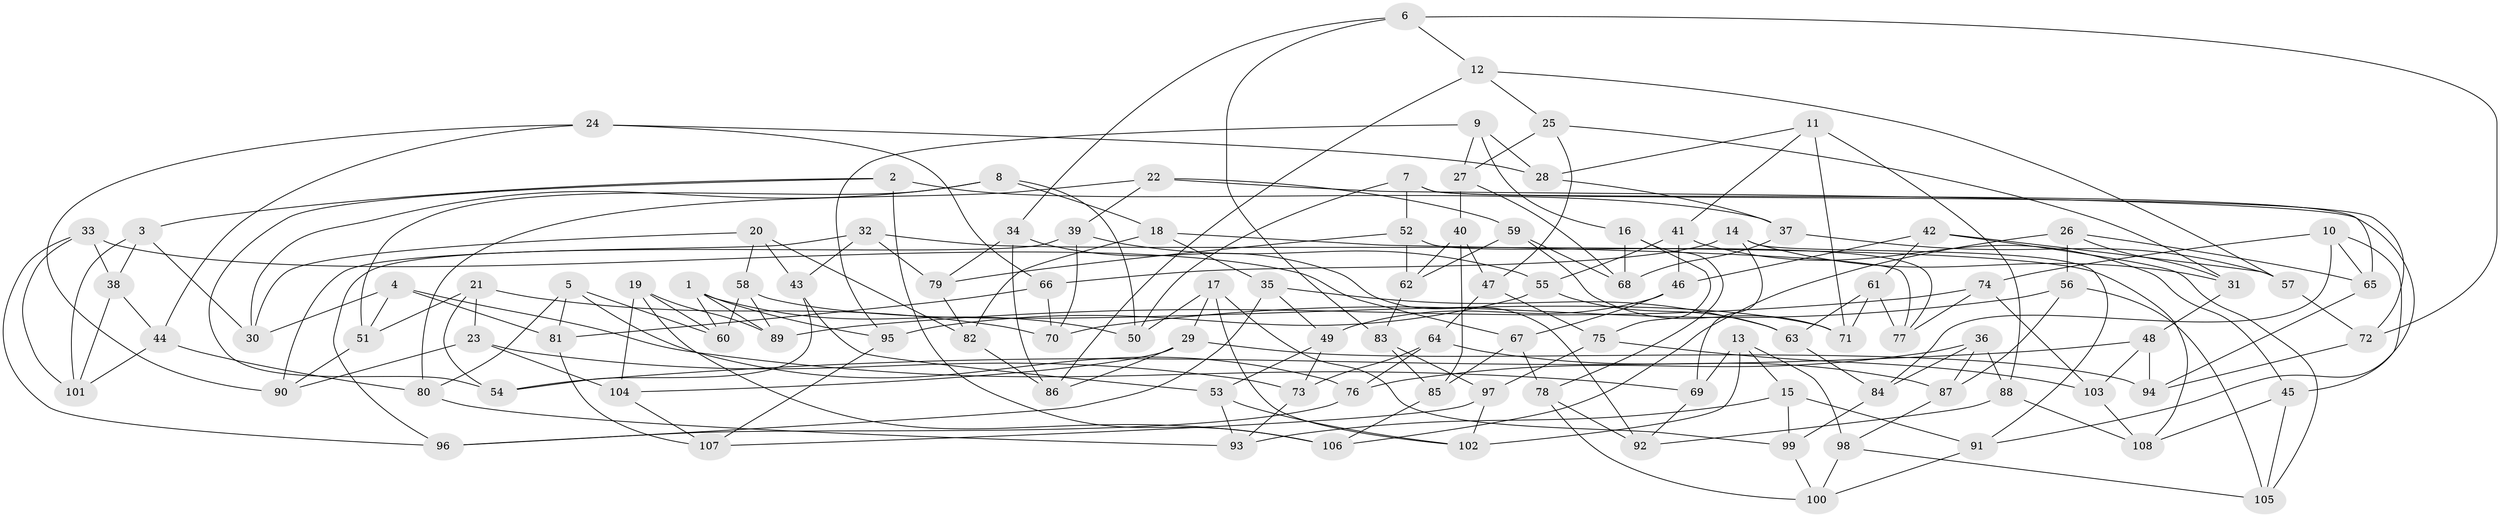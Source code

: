 // coarse degree distribution, {6: 0.21212121212121213, 5: 0.06060606060606061, 8: 0.18181818181818182, 11: 0.06060606060606061, 7: 0.09090909090909091, 9: 0.12121212121212122, 10: 0.09090909090909091, 4: 0.12121212121212122, 3: 0.030303030303030304, 2: 0.030303030303030304}
// Generated by graph-tools (version 1.1) at 2025/53/03/04/25 22:53:46]
// undirected, 108 vertices, 216 edges
graph export_dot {
  node [color=gray90,style=filled];
  1;
  2;
  3;
  4;
  5;
  6;
  7;
  8;
  9;
  10;
  11;
  12;
  13;
  14;
  15;
  16;
  17;
  18;
  19;
  20;
  21;
  22;
  23;
  24;
  25;
  26;
  27;
  28;
  29;
  30;
  31;
  32;
  33;
  34;
  35;
  36;
  37;
  38;
  39;
  40;
  41;
  42;
  43;
  44;
  45;
  46;
  47;
  48;
  49;
  50;
  51;
  52;
  53;
  54;
  55;
  56;
  57;
  58;
  59;
  60;
  61;
  62;
  63;
  64;
  65;
  66;
  67;
  68;
  69;
  70;
  71;
  72;
  73;
  74;
  75;
  76;
  77;
  78;
  79;
  80;
  81;
  82;
  83;
  84;
  85;
  86;
  87;
  88;
  89;
  90;
  91;
  92;
  93;
  94;
  95;
  96;
  97;
  98;
  99;
  100;
  101;
  102;
  103;
  104;
  105;
  106;
  107;
  108;
  1 -- 50;
  1 -- 60;
  1 -- 95;
  1 -- 89;
  2 -- 106;
  2 -- 54;
  2 -- 3;
  2 -- 37;
  3 -- 30;
  3 -- 38;
  3 -- 101;
  4 -- 51;
  4 -- 30;
  4 -- 81;
  4 -- 69;
  5 -- 60;
  5 -- 80;
  5 -- 76;
  5 -- 81;
  6 -- 83;
  6 -- 12;
  6 -- 72;
  6 -- 34;
  7 -- 52;
  7 -- 65;
  7 -- 50;
  7 -- 72;
  8 -- 30;
  8 -- 51;
  8 -- 18;
  8 -- 50;
  9 -- 28;
  9 -- 95;
  9 -- 27;
  9 -- 16;
  10 -- 65;
  10 -- 74;
  10 -- 84;
  10 -- 45;
  11 -- 28;
  11 -- 71;
  11 -- 41;
  11 -- 88;
  12 -- 86;
  12 -- 25;
  12 -- 57;
  13 -- 69;
  13 -- 98;
  13 -- 15;
  13 -- 102;
  14 -- 66;
  14 -- 69;
  14 -- 91;
  14 -- 31;
  15 -- 91;
  15 -- 93;
  15 -- 99;
  16 -- 68;
  16 -- 78;
  16 -- 75;
  17 -- 29;
  17 -- 99;
  17 -- 102;
  17 -- 50;
  18 -- 82;
  18 -- 35;
  18 -- 77;
  19 -- 104;
  19 -- 60;
  19 -- 89;
  19 -- 106;
  20 -- 43;
  20 -- 30;
  20 -- 82;
  20 -- 58;
  21 -- 70;
  21 -- 23;
  21 -- 51;
  21 -- 54;
  22 -- 39;
  22 -- 80;
  22 -- 59;
  22 -- 91;
  23 -- 104;
  23 -- 90;
  23 -- 73;
  24 -- 90;
  24 -- 28;
  24 -- 44;
  24 -- 66;
  25 -- 27;
  25 -- 47;
  25 -- 31;
  26 -- 65;
  26 -- 31;
  26 -- 106;
  26 -- 56;
  27 -- 40;
  27 -- 68;
  28 -- 37;
  29 -- 86;
  29 -- 104;
  29 -- 94;
  31 -- 48;
  32 -- 79;
  32 -- 43;
  32 -- 108;
  32 -- 90;
  33 -- 96;
  33 -- 67;
  33 -- 38;
  33 -- 101;
  34 -- 92;
  34 -- 79;
  34 -- 86;
  35 -- 49;
  35 -- 63;
  35 -- 96;
  36 -- 76;
  36 -- 88;
  36 -- 84;
  36 -- 87;
  37 -- 57;
  37 -- 68;
  38 -- 44;
  38 -- 101;
  39 -- 96;
  39 -- 70;
  39 -- 55;
  40 -- 62;
  40 -- 47;
  40 -- 85;
  41 -- 55;
  41 -- 46;
  41 -- 45;
  42 -- 46;
  42 -- 57;
  42 -- 105;
  42 -- 61;
  43 -- 54;
  43 -- 53;
  44 -- 80;
  44 -- 101;
  45 -- 108;
  45 -- 105;
  46 -- 67;
  46 -- 49;
  47 -- 75;
  47 -- 64;
  48 -- 94;
  48 -- 103;
  48 -- 54;
  49 -- 73;
  49 -- 53;
  51 -- 90;
  52 -- 77;
  52 -- 62;
  52 -- 79;
  53 -- 102;
  53 -- 93;
  55 -- 63;
  55 -- 95;
  56 -- 105;
  56 -- 87;
  56 -- 70;
  57 -- 72;
  58 -- 71;
  58 -- 60;
  58 -- 89;
  59 -- 68;
  59 -- 71;
  59 -- 62;
  61 -- 77;
  61 -- 71;
  61 -- 63;
  62 -- 83;
  63 -- 84;
  64 -- 73;
  64 -- 87;
  64 -- 76;
  65 -- 94;
  66 -- 70;
  66 -- 81;
  67 -- 78;
  67 -- 85;
  69 -- 92;
  72 -- 94;
  73 -- 93;
  74 -- 77;
  74 -- 89;
  74 -- 103;
  75 -- 103;
  75 -- 97;
  76 -- 96;
  78 -- 92;
  78 -- 100;
  79 -- 82;
  80 -- 93;
  81 -- 107;
  82 -- 86;
  83 -- 85;
  83 -- 97;
  84 -- 99;
  85 -- 106;
  87 -- 98;
  88 -- 108;
  88 -- 92;
  91 -- 100;
  95 -- 107;
  97 -- 107;
  97 -- 102;
  98 -- 100;
  98 -- 105;
  99 -- 100;
  103 -- 108;
  104 -- 107;
}
